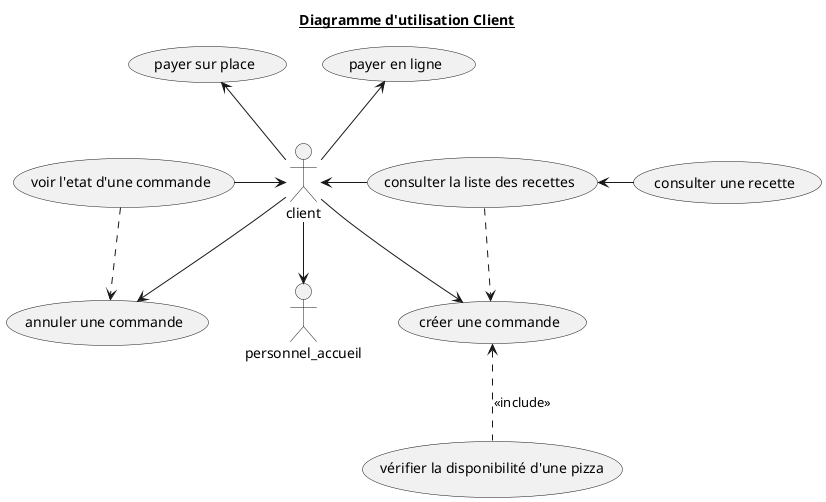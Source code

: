 @startuml 2_Client_UseCaseDiagram

title <u>Diagramme d'utilisation Client</u>
actor client as CUSTOMER
actor personnel_accueil as ACCUEIL

'COMMANDES
    (créer une commande) AS CREATE_CMD
    (voir l'etat d'une commande) AS SHOW_STATE_CMD
    (payer en ligne) AS PAY_ONLINE_CMD
    (payer sur place) AS PAY_STORE_CMD
    (annuler une commande) AS CANCEL_CMD

' RECETTE
    (consulter la liste des recettes) AS LIST_RECIPE
    (consulter une recette) AS SHOW_RECIPE
    (vérifier la disponibilité d'une pizza) AS AVAIL_RECIPE

' INGREDIENTS

CUSTOMER --> CREATE_CMD
CUSTOMER <-r- LIST_RECIPE
CUSTOMER <-l- SHOW_STATE_CMD
CUSTOMER --> CANCEL_CMD
CUSTOMER -u-> PAY_ONLINE_CMD
CUSTOMER -u-> PAY_STORE_CMD
CUSTOMER -d-> ACCUEIL

CREATE_CMD <.. AVAIL_RECIPE : <<include>>
LIST_RECIPE ..> CREATE_CMD
LIST_RECIPE <-r- SHOW_RECIPE

SHOW_STATE_CMD ..> CANCEL_CMD

@enduml